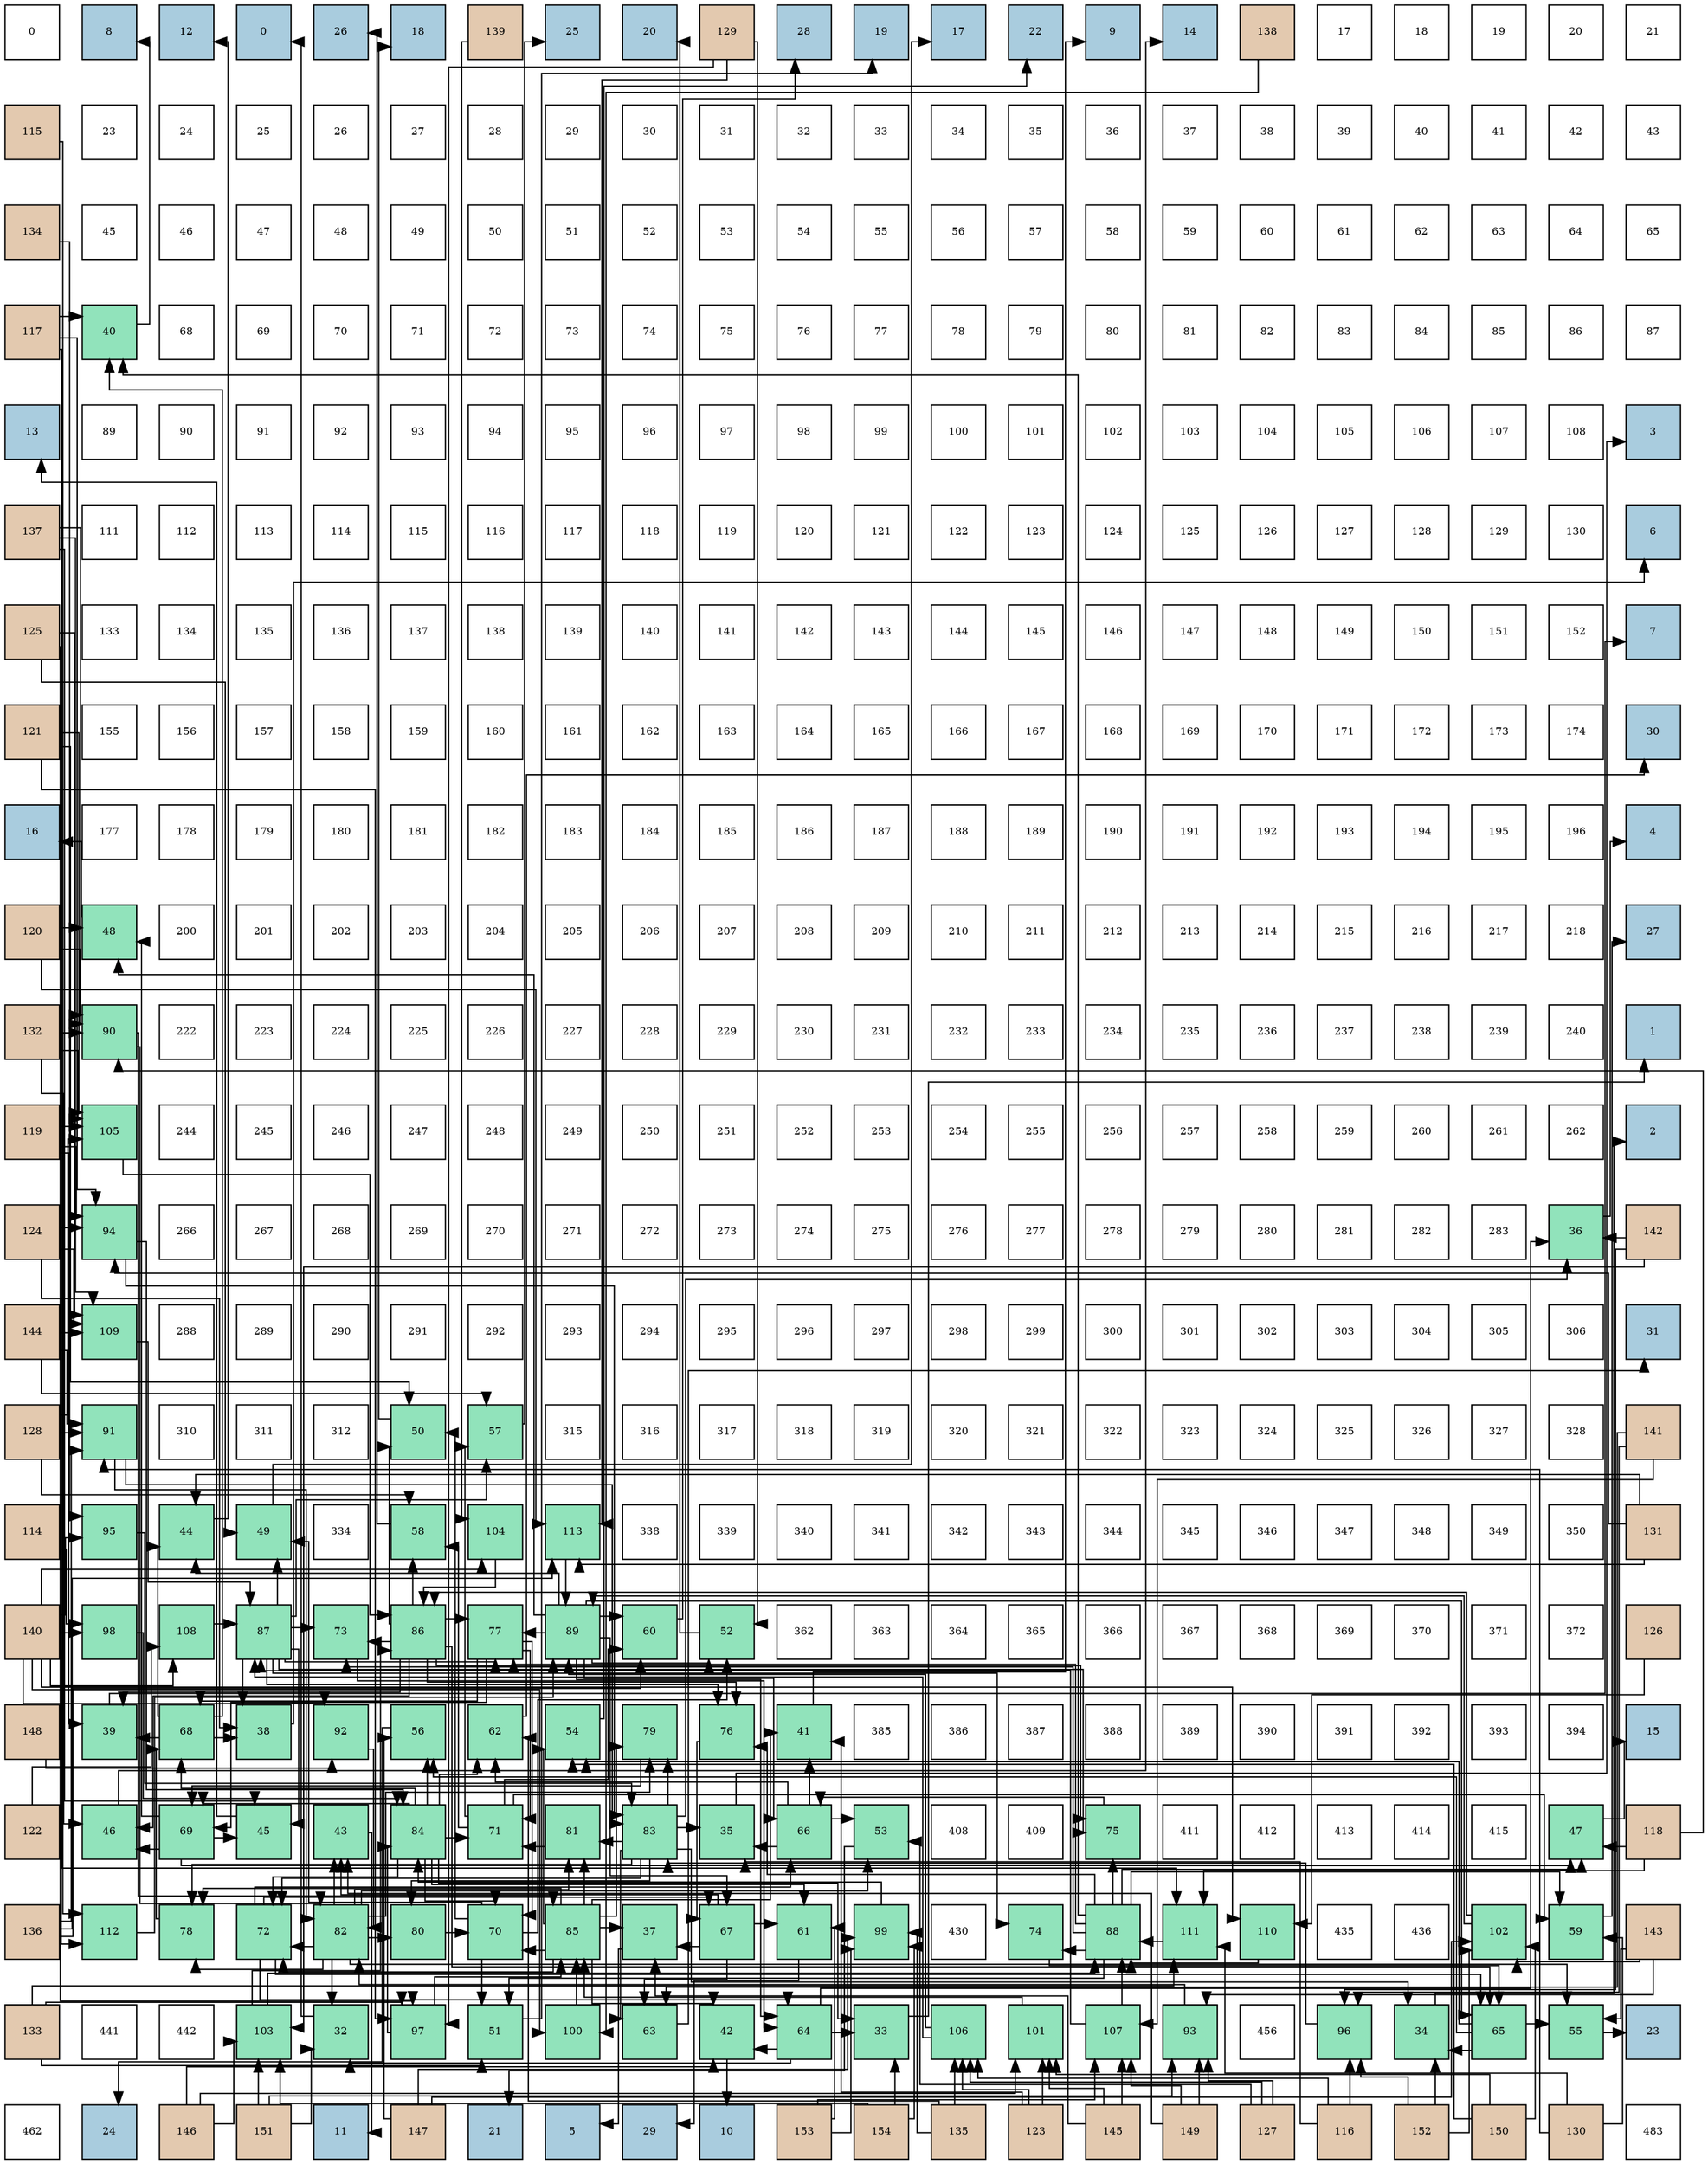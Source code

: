 digraph layout{
 rankdir=TB;
 splines=ortho;
 node [style=filled shape=square fixedsize=true width=0.6];
0[label="0", fontsize=8, fillcolor="#ffffff"];
1[label="8", fontsize=8, fillcolor="#a9ccde"];
2[label="12", fontsize=8, fillcolor="#a9ccde"];
3[label="0", fontsize=8, fillcolor="#a9ccde"];
4[label="26", fontsize=8, fillcolor="#a9ccde"];
5[label="18", fontsize=8, fillcolor="#a9ccde"];
6[label="139", fontsize=8, fillcolor="#e3c9af"];
7[label="25", fontsize=8, fillcolor="#a9ccde"];
8[label="20", fontsize=8, fillcolor="#a9ccde"];
9[label="129", fontsize=8, fillcolor="#e3c9af"];
10[label="28", fontsize=8, fillcolor="#a9ccde"];
11[label="19", fontsize=8, fillcolor="#a9ccde"];
12[label="17", fontsize=8, fillcolor="#a9ccde"];
13[label="22", fontsize=8, fillcolor="#a9ccde"];
14[label="9", fontsize=8, fillcolor="#a9ccde"];
15[label="14", fontsize=8, fillcolor="#a9ccde"];
16[label="138", fontsize=8, fillcolor="#e3c9af"];
17[label="17", fontsize=8, fillcolor="#ffffff"];
18[label="18", fontsize=8, fillcolor="#ffffff"];
19[label="19", fontsize=8, fillcolor="#ffffff"];
20[label="20", fontsize=8, fillcolor="#ffffff"];
21[label="21", fontsize=8, fillcolor="#ffffff"];
22[label="115", fontsize=8, fillcolor="#e3c9af"];
23[label="23", fontsize=8, fillcolor="#ffffff"];
24[label="24", fontsize=8, fillcolor="#ffffff"];
25[label="25", fontsize=8, fillcolor="#ffffff"];
26[label="26", fontsize=8, fillcolor="#ffffff"];
27[label="27", fontsize=8, fillcolor="#ffffff"];
28[label="28", fontsize=8, fillcolor="#ffffff"];
29[label="29", fontsize=8, fillcolor="#ffffff"];
30[label="30", fontsize=8, fillcolor="#ffffff"];
31[label="31", fontsize=8, fillcolor="#ffffff"];
32[label="32", fontsize=8, fillcolor="#ffffff"];
33[label="33", fontsize=8, fillcolor="#ffffff"];
34[label="34", fontsize=8, fillcolor="#ffffff"];
35[label="35", fontsize=8, fillcolor="#ffffff"];
36[label="36", fontsize=8, fillcolor="#ffffff"];
37[label="37", fontsize=8, fillcolor="#ffffff"];
38[label="38", fontsize=8, fillcolor="#ffffff"];
39[label="39", fontsize=8, fillcolor="#ffffff"];
40[label="40", fontsize=8, fillcolor="#ffffff"];
41[label="41", fontsize=8, fillcolor="#ffffff"];
42[label="42", fontsize=8, fillcolor="#ffffff"];
43[label="43", fontsize=8, fillcolor="#ffffff"];
44[label="134", fontsize=8, fillcolor="#e3c9af"];
45[label="45", fontsize=8, fillcolor="#ffffff"];
46[label="46", fontsize=8, fillcolor="#ffffff"];
47[label="47", fontsize=8, fillcolor="#ffffff"];
48[label="48", fontsize=8, fillcolor="#ffffff"];
49[label="49", fontsize=8, fillcolor="#ffffff"];
50[label="50", fontsize=8, fillcolor="#ffffff"];
51[label="51", fontsize=8, fillcolor="#ffffff"];
52[label="52", fontsize=8, fillcolor="#ffffff"];
53[label="53", fontsize=8, fillcolor="#ffffff"];
54[label="54", fontsize=8, fillcolor="#ffffff"];
55[label="55", fontsize=8, fillcolor="#ffffff"];
56[label="56", fontsize=8, fillcolor="#ffffff"];
57[label="57", fontsize=8, fillcolor="#ffffff"];
58[label="58", fontsize=8, fillcolor="#ffffff"];
59[label="59", fontsize=8, fillcolor="#ffffff"];
60[label="60", fontsize=8, fillcolor="#ffffff"];
61[label="61", fontsize=8, fillcolor="#ffffff"];
62[label="62", fontsize=8, fillcolor="#ffffff"];
63[label="63", fontsize=8, fillcolor="#ffffff"];
64[label="64", fontsize=8, fillcolor="#ffffff"];
65[label="65", fontsize=8, fillcolor="#ffffff"];
66[label="117", fontsize=8, fillcolor="#e3c9af"];
67[label="40", fontsize=8, fillcolor="#91e3bb"];
68[label="68", fontsize=8, fillcolor="#ffffff"];
69[label="69", fontsize=8, fillcolor="#ffffff"];
70[label="70", fontsize=8, fillcolor="#ffffff"];
71[label="71", fontsize=8, fillcolor="#ffffff"];
72[label="72", fontsize=8, fillcolor="#ffffff"];
73[label="73", fontsize=8, fillcolor="#ffffff"];
74[label="74", fontsize=8, fillcolor="#ffffff"];
75[label="75", fontsize=8, fillcolor="#ffffff"];
76[label="76", fontsize=8, fillcolor="#ffffff"];
77[label="77", fontsize=8, fillcolor="#ffffff"];
78[label="78", fontsize=8, fillcolor="#ffffff"];
79[label="79", fontsize=8, fillcolor="#ffffff"];
80[label="80", fontsize=8, fillcolor="#ffffff"];
81[label="81", fontsize=8, fillcolor="#ffffff"];
82[label="82", fontsize=8, fillcolor="#ffffff"];
83[label="83", fontsize=8, fillcolor="#ffffff"];
84[label="84", fontsize=8, fillcolor="#ffffff"];
85[label="85", fontsize=8, fillcolor="#ffffff"];
86[label="86", fontsize=8, fillcolor="#ffffff"];
87[label="87", fontsize=8, fillcolor="#ffffff"];
88[label="13", fontsize=8, fillcolor="#a9ccde"];
89[label="89", fontsize=8, fillcolor="#ffffff"];
90[label="90", fontsize=8, fillcolor="#ffffff"];
91[label="91", fontsize=8, fillcolor="#ffffff"];
92[label="92", fontsize=8, fillcolor="#ffffff"];
93[label="93", fontsize=8, fillcolor="#ffffff"];
94[label="94", fontsize=8, fillcolor="#ffffff"];
95[label="95", fontsize=8, fillcolor="#ffffff"];
96[label="96", fontsize=8, fillcolor="#ffffff"];
97[label="97", fontsize=8, fillcolor="#ffffff"];
98[label="98", fontsize=8, fillcolor="#ffffff"];
99[label="99", fontsize=8, fillcolor="#ffffff"];
100[label="100", fontsize=8, fillcolor="#ffffff"];
101[label="101", fontsize=8, fillcolor="#ffffff"];
102[label="102", fontsize=8, fillcolor="#ffffff"];
103[label="103", fontsize=8, fillcolor="#ffffff"];
104[label="104", fontsize=8, fillcolor="#ffffff"];
105[label="105", fontsize=8, fillcolor="#ffffff"];
106[label="106", fontsize=8, fillcolor="#ffffff"];
107[label="107", fontsize=8, fillcolor="#ffffff"];
108[label="108", fontsize=8, fillcolor="#ffffff"];
109[label="3", fontsize=8, fillcolor="#a9ccde"];
110[label="137", fontsize=8, fillcolor="#e3c9af"];
111[label="111", fontsize=8, fillcolor="#ffffff"];
112[label="112", fontsize=8, fillcolor="#ffffff"];
113[label="113", fontsize=8, fillcolor="#ffffff"];
114[label="114", fontsize=8, fillcolor="#ffffff"];
115[label="115", fontsize=8, fillcolor="#ffffff"];
116[label="116", fontsize=8, fillcolor="#ffffff"];
117[label="117", fontsize=8, fillcolor="#ffffff"];
118[label="118", fontsize=8, fillcolor="#ffffff"];
119[label="119", fontsize=8, fillcolor="#ffffff"];
120[label="120", fontsize=8, fillcolor="#ffffff"];
121[label="121", fontsize=8, fillcolor="#ffffff"];
122[label="122", fontsize=8, fillcolor="#ffffff"];
123[label="123", fontsize=8, fillcolor="#ffffff"];
124[label="124", fontsize=8, fillcolor="#ffffff"];
125[label="125", fontsize=8, fillcolor="#ffffff"];
126[label="126", fontsize=8, fillcolor="#ffffff"];
127[label="127", fontsize=8, fillcolor="#ffffff"];
128[label="128", fontsize=8, fillcolor="#ffffff"];
129[label="129", fontsize=8, fillcolor="#ffffff"];
130[label="130", fontsize=8, fillcolor="#ffffff"];
131[label="6", fontsize=8, fillcolor="#a9ccde"];
132[label="125", fontsize=8, fillcolor="#e3c9af"];
133[label="133", fontsize=8, fillcolor="#ffffff"];
134[label="134", fontsize=8, fillcolor="#ffffff"];
135[label="135", fontsize=8, fillcolor="#ffffff"];
136[label="136", fontsize=8, fillcolor="#ffffff"];
137[label="137", fontsize=8, fillcolor="#ffffff"];
138[label="138", fontsize=8, fillcolor="#ffffff"];
139[label="139", fontsize=8, fillcolor="#ffffff"];
140[label="140", fontsize=8, fillcolor="#ffffff"];
141[label="141", fontsize=8, fillcolor="#ffffff"];
142[label="142", fontsize=8, fillcolor="#ffffff"];
143[label="143", fontsize=8, fillcolor="#ffffff"];
144[label="144", fontsize=8, fillcolor="#ffffff"];
145[label="145", fontsize=8, fillcolor="#ffffff"];
146[label="146", fontsize=8, fillcolor="#ffffff"];
147[label="147", fontsize=8, fillcolor="#ffffff"];
148[label="148", fontsize=8, fillcolor="#ffffff"];
149[label="149", fontsize=8, fillcolor="#ffffff"];
150[label="150", fontsize=8, fillcolor="#ffffff"];
151[label="151", fontsize=8, fillcolor="#ffffff"];
152[label="152", fontsize=8, fillcolor="#ffffff"];
153[label="7", fontsize=8, fillcolor="#a9ccde"];
154[label="121", fontsize=8, fillcolor="#e3c9af"];
155[label="155", fontsize=8, fillcolor="#ffffff"];
156[label="156", fontsize=8, fillcolor="#ffffff"];
157[label="157", fontsize=8, fillcolor="#ffffff"];
158[label="158", fontsize=8, fillcolor="#ffffff"];
159[label="159", fontsize=8, fillcolor="#ffffff"];
160[label="160", fontsize=8, fillcolor="#ffffff"];
161[label="161", fontsize=8, fillcolor="#ffffff"];
162[label="162", fontsize=8, fillcolor="#ffffff"];
163[label="163", fontsize=8, fillcolor="#ffffff"];
164[label="164", fontsize=8, fillcolor="#ffffff"];
165[label="165", fontsize=8, fillcolor="#ffffff"];
166[label="166", fontsize=8, fillcolor="#ffffff"];
167[label="167", fontsize=8, fillcolor="#ffffff"];
168[label="168", fontsize=8, fillcolor="#ffffff"];
169[label="169", fontsize=8, fillcolor="#ffffff"];
170[label="170", fontsize=8, fillcolor="#ffffff"];
171[label="171", fontsize=8, fillcolor="#ffffff"];
172[label="172", fontsize=8, fillcolor="#ffffff"];
173[label="173", fontsize=8, fillcolor="#ffffff"];
174[label="174", fontsize=8, fillcolor="#ffffff"];
175[label="30", fontsize=8, fillcolor="#a9ccde"];
176[label="16", fontsize=8, fillcolor="#a9ccde"];
177[label="177", fontsize=8, fillcolor="#ffffff"];
178[label="178", fontsize=8, fillcolor="#ffffff"];
179[label="179", fontsize=8, fillcolor="#ffffff"];
180[label="180", fontsize=8, fillcolor="#ffffff"];
181[label="181", fontsize=8, fillcolor="#ffffff"];
182[label="182", fontsize=8, fillcolor="#ffffff"];
183[label="183", fontsize=8, fillcolor="#ffffff"];
184[label="184", fontsize=8, fillcolor="#ffffff"];
185[label="185", fontsize=8, fillcolor="#ffffff"];
186[label="186", fontsize=8, fillcolor="#ffffff"];
187[label="187", fontsize=8, fillcolor="#ffffff"];
188[label="188", fontsize=8, fillcolor="#ffffff"];
189[label="189", fontsize=8, fillcolor="#ffffff"];
190[label="190", fontsize=8, fillcolor="#ffffff"];
191[label="191", fontsize=8, fillcolor="#ffffff"];
192[label="192", fontsize=8, fillcolor="#ffffff"];
193[label="193", fontsize=8, fillcolor="#ffffff"];
194[label="194", fontsize=8, fillcolor="#ffffff"];
195[label="195", fontsize=8, fillcolor="#ffffff"];
196[label="196", fontsize=8, fillcolor="#ffffff"];
197[label="4", fontsize=8, fillcolor="#a9ccde"];
198[label="120", fontsize=8, fillcolor="#e3c9af"];
199[label="48", fontsize=8, fillcolor="#91e3bb"];
200[label="200", fontsize=8, fillcolor="#ffffff"];
201[label="201", fontsize=8, fillcolor="#ffffff"];
202[label="202", fontsize=8, fillcolor="#ffffff"];
203[label="203", fontsize=8, fillcolor="#ffffff"];
204[label="204", fontsize=8, fillcolor="#ffffff"];
205[label="205", fontsize=8, fillcolor="#ffffff"];
206[label="206", fontsize=8, fillcolor="#ffffff"];
207[label="207", fontsize=8, fillcolor="#ffffff"];
208[label="208", fontsize=8, fillcolor="#ffffff"];
209[label="209", fontsize=8, fillcolor="#ffffff"];
210[label="210", fontsize=8, fillcolor="#ffffff"];
211[label="211", fontsize=8, fillcolor="#ffffff"];
212[label="212", fontsize=8, fillcolor="#ffffff"];
213[label="213", fontsize=8, fillcolor="#ffffff"];
214[label="214", fontsize=8, fillcolor="#ffffff"];
215[label="215", fontsize=8, fillcolor="#ffffff"];
216[label="216", fontsize=8, fillcolor="#ffffff"];
217[label="217", fontsize=8, fillcolor="#ffffff"];
218[label="218", fontsize=8, fillcolor="#ffffff"];
219[label="27", fontsize=8, fillcolor="#a9ccde"];
220[label="132", fontsize=8, fillcolor="#e3c9af"];
221[label="90", fontsize=8, fillcolor="#91e3bb"];
222[label="222", fontsize=8, fillcolor="#ffffff"];
223[label="223", fontsize=8, fillcolor="#ffffff"];
224[label="224", fontsize=8, fillcolor="#ffffff"];
225[label="225", fontsize=8, fillcolor="#ffffff"];
226[label="226", fontsize=8, fillcolor="#ffffff"];
227[label="227", fontsize=8, fillcolor="#ffffff"];
228[label="228", fontsize=8, fillcolor="#ffffff"];
229[label="229", fontsize=8, fillcolor="#ffffff"];
230[label="230", fontsize=8, fillcolor="#ffffff"];
231[label="231", fontsize=8, fillcolor="#ffffff"];
232[label="232", fontsize=8, fillcolor="#ffffff"];
233[label="233", fontsize=8, fillcolor="#ffffff"];
234[label="234", fontsize=8, fillcolor="#ffffff"];
235[label="235", fontsize=8, fillcolor="#ffffff"];
236[label="236", fontsize=8, fillcolor="#ffffff"];
237[label="237", fontsize=8, fillcolor="#ffffff"];
238[label="238", fontsize=8, fillcolor="#ffffff"];
239[label="239", fontsize=8, fillcolor="#ffffff"];
240[label="240", fontsize=8, fillcolor="#ffffff"];
241[label="1", fontsize=8, fillcolor="#a9ccde"];
242[label="119", fontsize=8, fillcolor="#e3c9af"];
243[label="105", fontsize=8, fillcolor="#91e3bb"];
244[label="244", fontsize=8, fillcolor="#ffffff"];
245[label="245", fontsize=8, fillcolor="#ffffff"];
246[label="246", fontsize=8, fillcolor="#ffffff"];
247[label="247", fontsize=8, fillcolor="#ffffff"];
248[label="248", fontsize=8, fillcolor="#ffffff"];
249[label="249", fontsize=8, fillcolor="#ffffff"];
250[label="250", fontsize=8, fillcolor="#ffffff"];
251[label="251", fontsize=8, fillcolor="#ffffff"];
252[label="252", fontsize=8, fillcolor="#ffffff"];
253[label="253", fontsize=8, fillcolor="#ffffff"];
254[label="254", fontsize=8, fillcolor="#ffffff"];
255[label="255", fontsize=8, fillcolor="#ffffff"];
256[label="256", fontsize=8, fillcolor="#ffffff"];
257[label="257", fontsize=8, fillcolor="#ffffff"];
258[label="258", fontsize=8, fillcolor="#ffffff"];
259[label="259", fontsize=8, fillcolor="#ffffff"];
260[label="260", fontsize=8, fillcolor="#ffffff"];
261[label="261", fontsize=8, fillcolor="#ffffff"];
262[label="262", fontsize=8, fillcolor="#ffffff"];
263[label="2", fontsize=8, fillcolor="#a9ccde"];
264[label="124", fontsize=8, fillcolor="#e3c9af"];
265[label="94", fontsize=8, fillcolor="#91e3bb"];
266[label="266", fontsize=8, fillcolor="#ffffff"];
267[label="267", fontsize=8, fillcolor="#ffffff"];
268[label="268", fontsize=8, fillcolor="#ffffff"];
269[label="269", fontsize=8, fillcolor="#ffffff"];
270[label="270", fontsize=8, fillcolor="#ffffff"];
271[label="271", fontsize=8, fillcolor="#ffffff"];
272[label="272", fontsize=8, fillcolor="#ffffff"];
273[label="273", fontsize=8, fillcolor="#ffffff"];
274[label="274", fontsize=8, fillcolor="#ffffff"];
275[label="275", fontsize=8, fillcolor="#ffffff"];
276[label="276", fontsize=8, fillcolor="#ffffff"];
277[label="277", fontsize=8, fillcolor="#ffffff"];
278[label="278", fontsize=8, fillcolor="#ffffff"];
279[label="279", fontsize=8, fillcolor="#ffffff"];
280[label="280", fontsize=8, fillcolor="#ffffff"];
281[label="281", fontsize=8, fillcolor="#ffffff"];
282[label="282", fontsize=8, fillcolor="#ffffff"];
283[label="283", fontsize=8, fillcolor="#ffffff"];
284[label="36", fontsize=8, fillcolor="#91e3bb"];
285[label="142", fontsize=8, fillcolor="#e3c9af"];
286[label="144", fontsize=8, fillcolor="#e3c9af"];
287[label="109", fontsize=8, fillcolor="#91e3bb"];
288[label="288", fontsize=8, fillcolor="#ffffff"];
289[label="289", fontsize=8, fillcolor="#ffffff"];
290[label="290", fontsize=8, fillcolor="#ffffff"];
291[label="291", fontsize=8, fillcolor="#ffffff"];
292[label="292", fontsize=8, fillcolor="#ffffff"];
293[label="293", fontsize=8, fillcolor="#ffffff"];
294[label="294", fontsize=8, fillcolor="#ffffff"];
295[label="295", fontsize=8, fillcolor="#ffffff"];
296[label="296", fontsize=8, fillcolor="#ffffff"];
297[label="297", fontsize=8, fillcolor="#ffffff"];
298[label="298", fontsize=8, fillcolor="#ffffff"];
299[label="299", fontsize=8, fillcolor="#ffffff"];
300[label="300", fontsize=8, fillcolor="#ffffff"];
301[label="301", fontsize=8, fillcolor="#ffffff"];
302[label="302", fontsize=8, fillcolor="#ffffff"];
303[label="303", fontsize=8, fillcolor="#ffffff"];
304[label="304", fontsize=8, fillcolor="#ffffff"];
305[label="305", fontsize=8, fillcolor="#ffffff"];
306[label="306", fontsize=8, fillcolor="#ffffff"];
307[label="31", fontsize=8, fillcolor="#a9ccde"];
308[label="128", fontsize=8, fillcolor="#e3c9af"];
309[label="91", fontsize=8, fillcolor="#91e3bb"];
310[label="310", fontsize=8, fillcolor="#ffffff"];
311[label="311", fontsize=8, fillcolor="#ffffff"];
312[label="312", fontsize=8, fillcolor="#ffffff"];
313[label="50", fontsize=8, fillcolor="#91e3bb"];
314[label="57", fontsize=8, fillcolor="#91e3bb"];
315[label="315", fontsize=8, fillcolor="#ffffff"];
316[label="316", fontsize=8, fillcolor="#ffffff"];
317[label="317", fontsize=8, fillcolor="#ffffff"];
318[label="318", fontsize=8, fillcolor="#ffffff"];
319[label="319", fontsize=8, fillcolor="#ffffff"];
320[label="320", fontsize=8, fillcolor="#ffffff"];
321[label="321", fontsize=8, fillcolor="#ffffff"];
322[label="322", fontsize=8, fillcolor="#ffffff"];
323[label="323", fontsize=8, fillcolor="#ffffff"];
324[label="324", fontsize=8, fillcolor="#ffffff"];
325[label="325", fontsize=8, fillcolor="#ffffff"];
326[label="326", fontsize=8, fillcolor="#ffffff"];
327[label="327", fontsize=8, fillcolor="#ffffff"];
328[label="328", fontsize=8, fillcolor="#ffffff"];
329[label="141", fontsize=8, fillcolor="#e3c9af"];
330[label="114", fontsize=8, fillcolor="#e3c9af"];
331[label="95", fontsize=8, fillcolor="#91e3bb"];
332[label="44", fontsize=8, fillcolor="#91e3bb"];
333[label="49", fontsize=8, fillcolor="#91e3bb"];
334[label="334", fontsize=8, fillcolor="#ffffff"];
335[label="58", fontsize=8, fillcolor="#91e3bb"];
336[label="104", fontsize=8, fillcolor="#91e3bb"];
337[label="113", fontsize=8, fillcolor="#91e3bb"];
338[label="338", fontsize=8, fillcolor="#ffffff"];
339[label="339", fontsize=8, fillcolor="#ffffff"];
340[label="340", fontsize=8, fillcolor="#ffffff"];
341[label="341", fontsize=8, fillcolor="#ffffff"];
342[label="342", fontsize=8, fillcolor="#ffffff"];
343[label="343", fontsize=8, fillcolor="#ffffff"];
344[label="344", fontsize=8, fillcolor="#ffffff"];
345[label="345", fontsize=8, fillcolor="#ffffff"];
346[label="346", fontsize=8, fillcolor="#ffffff"];
347[label="347", fontsize=8, fillcolor="#ffffff"];
348[label="348", fontsize=8, fillcolor="#ffffff"];
349[label="349", fontsize=8, fillcolor="#ffffff"];
350[label="350", fontsize=8, fillcolor="#ffffff"];
351[label="131", fontsize=8, fillcolor="#e3c9af"];
352[label="140", fontsize=8, fillcolor="#e3c9af"];
353[label="98", fontsize=8, fillcolor="#91e3bb"];
354[label="108", fontsize=8, fillcolor="#91e3bb"];
355[label="87", fontsize=8, fillcolor="#91e3bb"];
356[label="73", fontsize=8, fillcolor="#91e3bb"];
357[label="86", fontsize=8, fillcolor="#91e3bb"];
358[label="77", fontsize=8, fillcolor="#91e3bb"];
359[label="89", fontsize=8, fillcolor="#91e3bb"];
360[label="60", fontsize=8, fillcolor="#91e3bb"];
361[label="52", fontsize=8, fillcolor="#91e3bb"];
362[label="362", fontsize=8, fillcolor="#ffffff"];
363[label="363", fontsize=8, fillcolor="#ffffff"];
364[label="364", fontsize=8, fillcolor="#ffffff"];
365[label="365", fontsize=8, fillcolor="#ffffff"];
366[label="366", fontsize=8, fillcolor="#ffffff"];
367[label="367", fontsize=8, fillcolor="#ffffff"];
368[label="368", fontsize=8, fillcolor="#ffffff"];
369[label="369", fontsize=8, fillcolor="#ffffff"];
370[label="370", fontsize=8, fillcolor="#ffffff"];
371[label="371", fontsize=8, fillcolor="#ffffff"];
372[label="372", fontsize=8, fillcolor="#ffffff"];
373[label="126", fontsize=8, fillcolor="#e3c9af"];
374[label="148", fontsize=8, fillcolor="#e3c9af"];
375[label="39", fontsize=8, fillcolor="#91e3bb"];
376[label="68", fontsize=8, fillcolor="#91e3bb"];
377[label="38", fontsize=8, fillcolor="#91e3bb"];
378[label="92", fontsize=8, fillcolor="#91e3bb"];
379[label="56", fontsize=8, fillcolor="#91e3bb"];
380[label="62", fontsize=8, fillcolor="#91e3bb"];
381[label="54", fontsize=8, fillcolor="#91e3bb"];
382[label="79", fontsize=8, fillcolor="#91e3bb"];
383[label="76", fontsize=8, fillcolor="#91e3bb"];
384[label="41", fontsize=8, fillcolor="#91e3bb"];
385[label="385", fontsize=8, fillcolor="#ffffff"];
386[label="386", fontsize=8, fillcolor="#ffffff"];
387[label="387", fontsize=8, fillcolor="#ffffff"];
388[label="388", fontsize=8, fillcolor="#ffffff"];
389[label="389", fontsize=8, fillcolor="#ffffff"];
390[label="390", fontsize=8, fillcolor="#ffffff"];
391[label="391", fontsize=8, fillcolor="#ffffff"];
392[label="392", fontsize=8, fillcolor="#ffffff"];
393[label="393", fontsize=8, fillcolor="#ffffff"];
394[label="394", fontsize=8, fillcolor="#ffffff"];
395[label="15", fontsize=8, fillcolor="#a9ccde"];
396[label="122", fontsize=8, fillcolor="#e3c9af"];
397[label="46", fontsize=8, fillcolor="#91e3bb"];
398[label="69", fontsize=8, fillcolor="#91e3bb"];
399[label="45", fontsize=8, fillcolor="#91e3bb"];
400[label="43", fontsize=8, fillcolor="#91e3bb"];
401[label="84", fontsize=8, fillcolor="#91e3bb"];
402[label="71", fontsize=8, fillcolor="#91e3bb"];
403[label="81", fontsize=8, fillcolor="#91e3bb"];
404[label="83", fontsize=8, fillcolor="#91e3bb"];
405[label="35", fontsize=8, fillcolor="#91e3bb"];
406[label="66", fontsize=8, fillcolor="#91e3bb"];
407[label="53", fontsize=8, fillcolor="#91e3bb"];
408[label="408", fontsize=8, fillcolor="#ffffff"];
409[label="409", fontsize=8, fillcolor="#ffffff"];
410[label="75", fontsize=8, fillcolor="#91e3bb"];
411[label="411", fontsize=8, fillcolor="#ffffff"];
412[label="412", fontsize=8, fillcolor="#ffffff"];
413[label="413", fontsize=8, fillcolor="#ffffff"];
414[label="414", fontsize=8, fillcolor="#ffffff"];
415[label="415", fontsize=8, fillcolor="#ffffff"];
416[label="47", fontsize=8, fillcolor="#91e3bb"];
417[label="118", fontsize=8, fillcolor="#e3c9af"];
418[label="136", fontsize=8, fillcolor="#e3c9af"];
419[label="112", fontsize=8, fillcolor="#91e3bb"];
420[label="78", fontsize=8, fillcolor="#91e3bb"];
421[label="72", fontsize=8, fillcolor="#91e3bb"];
422[label="82", fontsize=8, fillcolor="#91e3bb"];
423[label="80", fontsize=8, fillcolor="#91e3bb"];
424[label="70", fontsize=8, fillcolor="#91e3bb"];
425[label="85", fontsize=8, fillcolor="#91e3bb"];
426[label="37", fontsize=8, fillcolor="#91e3bb"];
427[label="67", fontsize=8, fillcolor="#91e3bb"];
428[label="61", fontsize=8, fillcolor="#91e3bb"];
429[label="99", fontsize=8, fillcolor="#91e3bb"];
430[label="430", fontsize=8, fillcolor="#ffffff"];
431[label="74", fontsize=8, fillcolor="#91e3bb"];
432[label="88", fontsize=8, fillcolor="#91e3bb"];
433[label="111", fontsize=8, fillcolor="#91e3bb"];
434[label="110", fontsize=8, fillcolor="#91e3bb"];
435[label="435", fontsize=8, fillcolor="#ffffff"];
436[label="436", fontsize=8, fillcolor="#ffffff"];
437[label="102", fontsize=8, fillcolor="#91e3bb"];
438[label="59", fontsize=8, fillcolor="#91e3bb"];
439[label="143", fontsize=8, fillcolor="#e3c9af"];
440[label="133", fontsize=8, fillcolor="#e3c9af"];
441[label="441", fontsize=8, fillcolor="#ffffff"];
442[label="442", fontsize=8, fillcolor="#ffffff"];
443[label="103", fontsize=8, fillcolor="#91e3bb"];
444[label="32", fontsize=8, fillcolor="#91e3bb"];
445[label="97", fontsize=8, fillcolor="#91e3bb"];
446[label="51", fontsize=8, fillcolor="#91e3bb"];
447[label="100", fontsize=8, fillcolor="#91e3bb"];
448[label="63", fontsize=8, fillcolor="#91e3bb"];
449[label="42", fontsize=8, fillcolor="#91e3bb"];
450[label="64", fontsize=8, fillcolor="#91e3bb"];
451[label="33", fontsize=8, fillcolor="#91e3bb"];
452[label="106", fontsize=8, fillcolor="#91e3bb"];
453[label="101", fontsize=8, fillcolor="#91e3bb"];
454[label="107", fontsize=8, fillcolor="#91e3bb"];
455[label="93", fontsize=8, fillcolor="#91e3bb"];
456[label="456", fontsize=8, fillcolor="#ffffff"];
457[label="96", fontsize=8, fillcolor="#91e3bb"];
458[label="34", fontsize=8, fillcolor="#91e3bb"];
459[label="65", fontsize=8, fillcolor="#91e3bb"];
460[label="55", fontsize=8, fillcolor="#91e3bb"];
461[label="23", fontsize=8, fillcolor="#a9ccde"];
462[label="462", fontsize=8, fillcolor="#ffffff"];
463[label="24", fontsize=8, fillcolor="#a9ccde"];
464[label="146", fontsize=8, fillcolor="#e3c9af"];
465[label="151", fontsize=8, fillcolor="#e3c9af"];
466[label="11", fontsize=8, fillcolor="#a9ccde"];
467[label="147", fontsize=8, fillcolor="#e3c9af"];
468[label="21", fontsize=8, fillcolor="#a9ccde"];
469[label="5", fontsize=8, fillcolor="#a9ccde"];
470[label="29", fontsize=8, fillcolor="#a9ccde"];
471[label="10", fontsize=8, fillcolor="#a9ccde"];
472[label="153", fontsize=8, fillcolor="#e3c9af"];
473[label="154", fontsize=8, fillcolor="#e3c9af"];
474[label="135", fontsize=8, fillcolor="#e3c9af"];
475[label="123", fontsize=8, fillcolor="#e3c9af"];
476[label="145", fontsize=8, fillcolor="#e3c9af"];
477[label="149", fontsize=8, fillcolor="#e3c9af"];
478[label="127", fontsize=8, fillcolor="#e3c9af"];
479[label="116", fontsize=8, fillcolor="#e3c9af"];
480[label="152", fontsize=8, fillcolor="#e3c9af"];
481[label="150", fontsize=8, fillcolor="#e3c9af"];
482[label="130", fontsize=8, fillcolor="#e3c9af"];
483[label="483", fontsize=8, fillcolor="#ffffff"];
edge [constraint=false, style=vis];444 -> 3;
451 -> 241;
458 -> 263;
405 -> 109;
284 -> 197;
426 -> 469;
377 -> 131;
375 -> 153;
67 -> 1;
384 -> 14;
449 -> 471;
400 -> 466;
332 -> 2;
399 -> 88;
397 -> 15;
416 -> 395;
199 -> 176;
333 -> 12;
313 -> 5;
446 -> 11;
361 -> 8;
407 -> 468;
381 -> 13;
460 -> 461;
379 -> 463;
314 -> 7;
335 -> 4;
438 -> 219;
360 -> 10;
428 -> 470;
380 -> 175;
448 -> 307;
450 -> 444;
450 -> 451;
450 -> 284;
450 -> 449;
459 -> 458;
459 -> 381;
459 -> 460;
459 -> 379;
406 -> 405;
406 -> 384;
406 -> 407;
406 -> 380;
427 -> 426;
427 -> 400;
427 -> 428;
427 -> 448;
376 -> 377;
376 -> 375;
376 -> 67;
376 -> 332;
398 -> 399;
398 -> 397;
398 -> 416;
398 -> 199;
424 -> 333;
424 -> 313;
424 -> 446;
424 -> 361;
402 -> 314;
402 -> 335;
402 -> 438;
402 -> 360;
421 -> 450;
421 -> 459;
421 -> 406;
421 -> 427;
356 -> 450;
431 -> 459;
410 -> 406;
383 -> 427;
358 -> 376;
358 -> 398;
358 -> 424;
358 -> 402;
420 -> 376;
382 -> 398;
423 -> 424;
403 -> 402;
422 -> 444;
422 -> 400;
422 -> 407;
422 -> 460;
422 -> 421;
422 -> 420;
422 -> 382;
422 -> 423;
422 -> 403;
404 -> 458;
404 -> 405;
404 -> 284;
404 -> 448;
404 -> 421;
404 -> 420;
404 -> 382;
404 -> 423;
404 -> 403;
401 -> 451;
401 -> 379;
401 -> 428;
401 -> 380;
401 -> 376;
401 -> 398;
401 -> 424;
401 -> 402;
401 -> 421;
425 -> 426;
425 -> 384;
425 -> 449;
425 -> 381;
425 -> 424;
425 -> 421;
425 -> 420;
425 -> 382;
425 -> 403;
357 -> 375;
357 -> 397;
357 -> 313;
357 -> 335;
357 -> 459;
357 -> 356;
357 -> 410;
357 -> 383;
357 -> 358;
355 -> 377;
355 -> 399;
355 -> 333;
355 -> 314;
355 -> 356;
355 -> 431;
355 -> 410;
355 -> 383;
355 -> 358;
432 -> 67;
432 -> 416;
432 -> 446;
432 -> 438;
432 -> 356;
432 -> 431;
432 -> 410;
432 -> 383;
432 -> 358;
359 -> 332;
359 -> 199;
359 -> 361;
359 -> 360;
359 -> 450;
359 -> 459;
359 -> 406;
359 -> 427;
359 -> 358;
221 -> 422;
221 -> 425;
309 -> 422;
309 -> 404;
378 -> 422;
455 -> 422;
265 -> 404;
265 -> 401;
331 -> 404;
457 -> 404;
445 -> 401;
445 -> 425;
353 -> 401;
429 -> 401;
447 -> 425;
453 -> 425;
437 -> 357;
437 -> 359;
443 -> 357;
443 -> 432;
336 -> 357;
243 -> 357;
452 -> 355;
452 -> 359;
454 -> 355;
454 -> 432;
354 -> 355;
287 -> 355;
434 -> 432;
433 -> 432;
419 -> 359;
337 -> 359;
330 -> 353;
22 -> 419;
479 -> 405;
479 -> 457;
479 -> 452;
66 -> 67;
66 -> 265;
66 -> 433;
417 -> 416;
417 -> 221;
417 -> 433;
242 -> 375;
242 -> 265;
242 -> 243;
198 -> 199;
198 -> 221;
198 -> 337;
154 -> 313;
154 -> 445;
154 -> 243;
396 -> 354;
475 -> 384;
475 -> 453;
475 -> 452;
264 -> 377;
264 -> 265;
264 -> 287;
132 -> 333;
132 -> 445;
132 -> 287;
373 -> 434;
478 -> 407;
478 -> 455;
478 -> 452;
308 -> 335;
308 -> 309;
308 -> 243;
9 -> 361;
9 -> 445;
9 -> 337;
482 -> 438;
482 -> 309;
482 -> 433;
351 -> 332;
351 -> 265;
351 -> 337;
220 -> 397;
220 -> 221;
220 -> 243;
440 -> 446;
440 -> 445;
440 -> 433;
44 -> 331;
474 -> 380;
474 -> 429;
474 -> 452;
418 -> 360;
418 -> 309;
418 -> 337;
110 -> 399;
110 -> 221;
110 -> 287;
16 -> 447;
6 -> 336;
352 -> 378;
352 -> 331;
352 -> 353;
352 -> 447;
352 -> 336;
352 -> 354;
352 -> 434;
352 -> 419;
329 -> 448;
329 -> 457;
329 -> 454;
285 -> 284;
285 -> 457;
285 -> 443;
439 -> 460;
439 -> 455;
439 -> 437;
286 -> 314;
286 -> 309;
286 -> 287;
476 -> 426;
476 -> 453;
476 -> 454;
464 -> 449;
464 -> 453;
464 -> 443;
467 -> 379;
467 -> 429;
467 -> 437;
374 -> 378;
477 -> 400;
477 -> 455;
477 -> 454;
481 -> 381;
481 -> 453;
481 -> 437;
465 -> 444;
465 -> 455;
465 -> 443;
480 -> 458;
480 -> 457;
480 -> 437;
472 -> 428;
472 -> 429;
472 -> 454;
473 -> 451;
473 -> 429;
473 -> 443;
edge [constraint=true, style=invis];
0 -> 22 -> 44 -> 66 -> 88 -> 110 -> 132 -> 154 -> 176 -> 198 -> 220 -> 242 -> 264 -> 286 -> 308 -> 330 -> 352 -> 374 -> 396 -> 418 -> 440 -> 462;
1 -> 23 -> 45 -> 67 -> 89 -> 111 -> 133 -> 155 -> 177 -> 199 -> 221 -> 243 -> 265 -> 287 -> 309 -> 331 -> 353 -> 375 -> 397 -> 419 -> 441 -> 463;
2 -> 24 -> 46 -> 68 -> 90 -> 112 -> 134 -> 156 -> 178 -> 200 -> 222 -> 244 -> 266 -> 288 -> 310 -> 332 -> 354 -> 376 -> 398 -> 420 -> 442 -> 464;
3 -> 25 -> 47 -> 69 -> 91 -> 113 -> 135 -> 157 -> 179 -> 201 -> 223 -> 245 -> 267 -> 289 -> 311 -> 333 -> 355 -> 377 -> 399 -> 421 -> 443 -> 465;
4 -> 26 -> 48 -> 70 -> 92 -> 114 -> 136 -> 158 -> 180 -> 202 -> 224 -> 246 -> 268 -> 290 -> 312 -> 334 -> 356 -> 378 -> 400 -> 422 -> 444 -> 466;
5 -> 27 -> 49 -> 71 -> 93 -> 115 -> 137 -> 159 -> 181 -> 203 -> 225 -> 247 -> 269 -> 291 -> 313 -> 335 -> 357 -> 379 -> 401 -> 423 -> 445 -> 467;
6 -> 28 -> 50 -> 72 -> 94 -> 116 -> 138 -> 160 -> 182 -> 204 -> 226 -> 248 -> 270 -> 292 -> 314 -> 336 -> 358 -> 380 -> 402 -> 424 -> 446 -> 468;
7 -> 29 -> 51 -> 73 -> 95 -> 117 -> 139 -> 161 -> 183 -> 205 -> 227 -> 249 -> 271 -> 293 -> 315 -> 337 -> 359 -> 381 -> 403 -> 425 -> 447 -> 469;
8 -> 30 -> 52 -> 74 -> 96 -> 118 -> 140 -> 162 -> 184 -> 206 -> 228 -> 250 -> 272 -> 294 -> 316 -> 338 -> 360 -> 382 -> 404 -> 426 -> 448 -> 470;
9 -> 31 -> 53 -> 75 -> 97 -> 119 -> 141 -> 163 -> 185 -> 207 -> 229 -> 251 -> 273 -> 295 -> 317 -> 339 -> 361 -> 383 -> 405 -> 427 -> 449 -> 471;
10 -> 32 -> 54 -> 76 -> 98 -> 120 -> 142 -> 164 -> 186 -> 208 -> 230 -> 252 -> 274 -> 296 -> 318 -> 340 -> 362 -> 384 -> 406 -> 428 -> 450 -> 472;
11 -> 33 -> 55 -> 77 -> 99 -> 121 -> 143 -> 165 -> 187 -> 209 -> 231 -> 253 -> 275 -> 297 -> 319 -> 341 -> 363 -> 385 -> 407 -> 429 -> 451 -> 473;
12 -> 34 -> 56 -> 78 -> 100 -> 122 -> 144 -> 166 -> 188 -> 210 -> 232 -> 254 -> 276 -> 298 -> 320 -> 342 -> 364 -> 386 -> 408 -> 430 -> 452 -> 474;
13 -> 35 -> 57 -> 79 -> 101 -> 123 -> 145 -> 167 -> 189 -> 211 -> 233 -> 255 -> 277 -> 299 -> 321 -> 343 -> 365 -> 387 -> 409 -> 431 -> 453 -> 475;
14 -> 36 -> 58 -> 80 -> 102 -> 124 -> 146 -> 168 -> 190 -> 212 -> 234 -> 256 -> 278 -> 300 -> 322 -> 344 -> 366 -> 388 -> 410 -> 432 -> 454 -> 476;
15 -> 37 -> 59 -> 81 -> 103 -> 125 -> 147 -> 169 -> 191 -> 213 -> 235 -> 257 -> 279 -> 301 -> 323 -> 345 -> 367 -> 389 -> 411 -> 433 -> 455 -> 477;
16 -> 38 -> 60 -> 82 -> 104 -> 126 -> 148 -> 170 -> 192 -> 214 -> 236 -> 258 -> 280 -> 302 -> 324 -> 346 -> 368 -> 390 -> 412 -> 434 -> 456 -> 478;
17 -> 39 -> 61 -> 83 -> 105 -> 127 -> 149 -> 171 -> 193 -> 215 -> 237 -> 259 -> 281 -> 303 -> 325 -> 347 -> 369 -> 391 -> 413 -> 435 -> 457 -> 479;
18 -> 40 -> 62 -> 84 -> 106 -> 128 -> 150 -> 172 -> 194 -> 216 -> 238 -> 260 -> 282 -> 304 -> 326 -> 348 -> 370 -> 392 -> 414 -> 436 -> 458 -> 480;
19 -> 41 -> 63 -> 85 -> 107 -> 129 -> 151 -> 173 -> 195 -> 217 -> 239 -> 261 -> 283 -> 305 -> 327 -> 349 -> 371 -> 393 -> 415 -> 437 -> 459 -> 481;
20 -> 42 -> 64 -> 86 -> 108 -> 130 -> 152 -> 174 -> 196 -> 218 -> 240 -> 262 -> 284 -> 306 -> 328 -> 350 -> 372 -> 394 -> 416 -> 438 -> 460 -> 482;
21 -> 43 -> 65 -> 87 -> 109 -> 131 -> 153 -> 175 -> 197 -> 219 -> 241 -> 263 -> 285 -> 307 -> 329 -> 351 -> 373 -> 395 -> 417 -> 439 -> 461 -> 483;
rank = same {0 -> 1 -> 2 -> 3 -> 4 -> 5 -> 6 -> 7 -> 8 -> 9 -> 10 -> 11 -> 12 -> 13 -> 14 -> 15 -> 16 -> 17 -> 18 -> 19 -> 20 -> 21};
rank = same {22 -> 23 -> 24 -> 25 -> 26 -> 27 -> 28 -> 29 -> 30 -> 31 -> 32 -> 33 -> 34 -> 35 -> 36 -> 37 -> 38 -> 39 -> 40 -> 41 -> 42 -> 43};
rank = same {44 -> 45 -> 46 -> 47 -> 48 -> 49 -> 50 -> 51 -> 52 -> 53 -> 54 -> 55 -> 56 -> 57 -> 58 -> 59 -> 60 -> 61 -> 62 -> 63 -> 64 -> 65};
rank = same {66 -> 67 -> 68 -> 69 -> 70 -> 71 -> 72 -> 73 -> 74 -> 75 -> 76 -> 77 -> 78 -> 79 -> 80 -> 81 -> 82 -> 83 -> 84 -> 85 -> 86 -> 87};
rank = same {88 -> 89 -> 90 -> 91 -> 92 -> 93 -> 94 -> 95 -> 96 -> 97 -> 98 -> 99 -> 100 -> 101 -> 102 -> 103 -> 104 -> 105 -> 106 -> 107 -> 108 -> 109};
rank = same {110 -> 111 -> 112 -> 113 -> 114 -> 115 -> 116 -> 117 -> 118 -> 119 -> 120 -> 121 -> 122 -> 123 -> 124 -> 125 -> 126 -> 127 -> 128 -> 129 -> 130 -> 131};
rank = same {132 -> 133 -> 134 -> 135 -> 136 -> 137 -> 138 -> 139 -> 140 -> 141 -> 142 -> 143 -> 144 -> 145 -> 146 -> 147 -> 148 -> 149 -> 150 -> 151 -> 152 -> 153};
rank = same {154 -> 155 -> 156 -> 157 -> 158 -> 159 -> 160 -> 161 -> 162 -> 163 -> 164 -> 165 -> 166 -> 167 -> 168 -> 169 -> 170 -> 171 -> 172 -> 173 -> 174 -> 175};
rank = same {176 -> 177 -> 178 -> 179 -> 180 -> 181 -> 182 -> 183 -> 184 -> 185 -> 186 -> 187 -> 188 -> 189 -> 190 -> 191 -> 192 -> 193 -> 194 -> 195 -> 196 -> 197};
rank = same {198 -> 199 -> 200 -> 201 -> 202 -> 203 -> 204 -> 205 -> 206 -> 207 -> 208 -> 209 -> 210 -> 211 -> 212 -> 213 -> 214 -> 215 -> 216 -> 217 -> 218 -> 219};
rank = same {220 -> 221 -> 222 -> 223 -> 224 -> 225 -> 226 -> 227 -> 228 -> 229 -> 230 -> 231 -> 232 -> 233 -> 234 -> 235 -> 236 -> 237 -> 238 -> 239 -> 240 -> 241};
rank = same {242 -> 243 -> 244 -> 245 -> 246 -> 247 -> 248 -> 249 -> 250 -> 251 -> 252 -> 253 -> 254 -> 255 -> 256 -> 257 -> 258 -> 259 -> 260 -> 261 -> 262 -> 263};
rank = same {264 -> 265 -> 266 -> 267 -> 268 -> 269 -> 270 -> 271 -> 272 -> 273 -> 274 -> 275 -> 276 -> 277 -> 278 -> 279 -> 280 -> 281 -> 282 -> 283 -> 284 -> 285};
rank = same {286 -> 287 -> 288 -> 289 -> 290 -> 291 -> 292 -> 293 -> 294 -> 295 -> 296 -> 297 -> 298 -> 299 -> 300 -> 301 -> 302 -> 303 -> 304 -> 305 -> 306 -> 307};
rank = same {308 -> 309 -> 310 -> 311 -> 312 -> 313 -> 314 -> 315 -> 316 -> 317 -> 318 -> 319 -> 320 -> 321 -> 322 -> 323 -> 324 -> 325 -> 326 -> 327 -> 328 -> 329};
rank = same {330 -> 331 -> 332 -> 333 -> 334 -> 335 -> 336 -> 337 -> 338 -> 339 -> 340 -> 341 -> 342 -> 343 -> 344 -> 345 -> 346 -> 347 -> 348 -> 349 -> 350 -> 351};
rank = same {352 -> 353 -> 354 -> 355 -> 356 -> 357 -> 358 -> 359 -> 360 -> 361 -> 362 -> 363 -> 364 -> 365 -> 366 -> 367 -> 368 -> 369 -> 370 -> 371 -> 372 -> 373};
rank = same {374 -> 375 -> 376 -> 377 -> 378 -> 379 -> 380 -> 381 -> 382 -> 383 -> 384 -> 385 -> 386 -> 387 -> 388 -> 389 -> 390 -> 391 -> 392 -> 393 -> 394 -> 395};
rank = same {396 -> 397 -> 398 -> 399 -> 400 -> 401 -> 402 -> 403 -> 404 -> 405 -> 406 -> 407 -> 408 -> 409 -> 410 -> 411 -> 412 -> 413 -> 414 -> 415 -> 416 -> 417};
rank = same {418 -> 419 -> 420 -> 421 -> 422 -> 423 -> 424 -> 425 -> 426 -> 427 -> 428 -> 429 -> 430 -> 431 -> 432 -> 433 -> 434 -> 435 -> 436 -> 437 -> 438 -> 439};
rank = same {440 -> 441 -> 442 -> 443 -> 444 -> 445 -> 446 -> 447 -> 448 -> 449 -> 450 -> 451 -> 452 -> 453 -> 454 -> 455 -> 456 -> 457 -> 458 -> 459 -> 460 -> 461};
rank = same {462 -> 463 -> 464 -> 465 -> 466 -> 467 -> 468 -> 469 -> 470 -> 471 -> 472 -> 473 -> 474 -> 475 -> 476 -> 477 -> 478 -> 479 -> 480 -> 481 -> 482 -> 483};
}